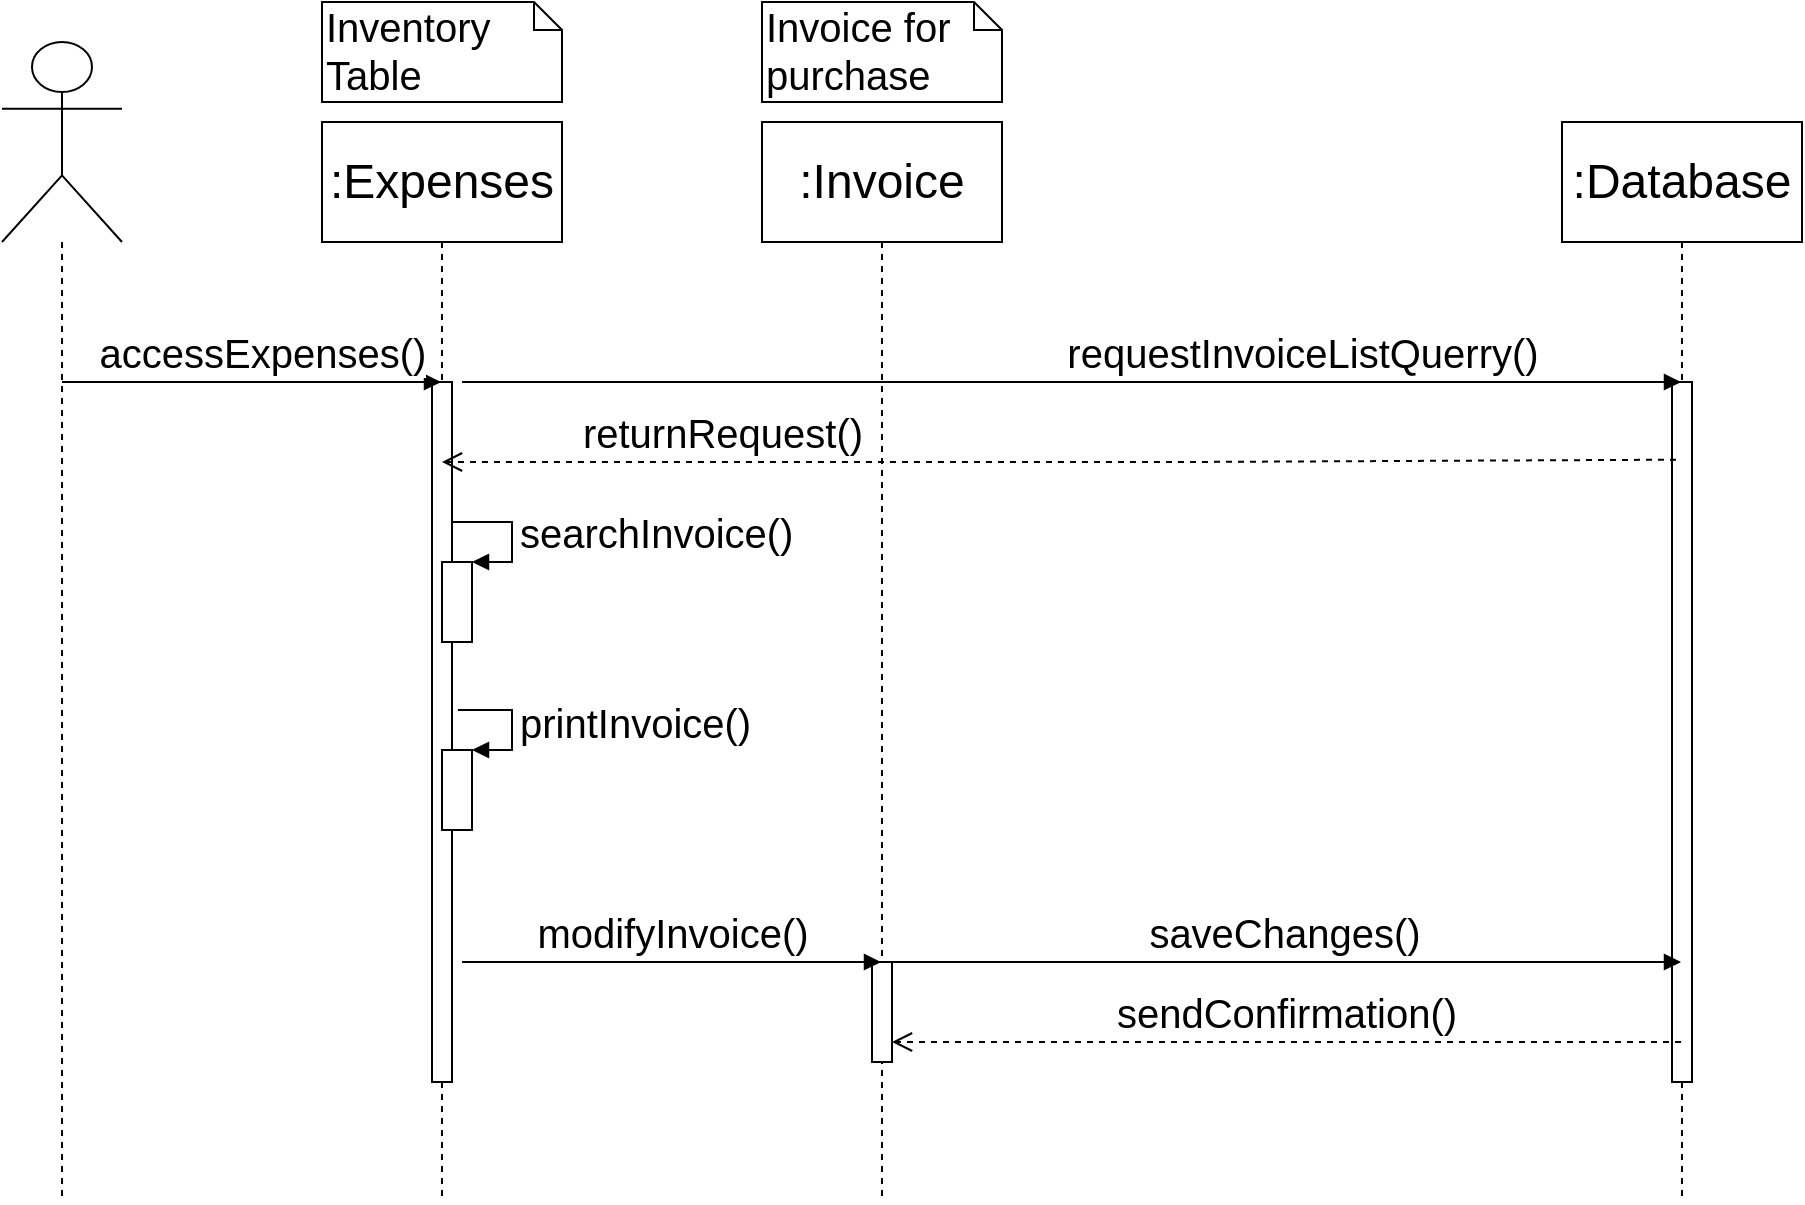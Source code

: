 <mxfile version="13.1.0" type="github">
  <diagram id="_vBL-X1PGghgKWmRLYzl" name="Page-1">
    <mxGraphModel dx="1303" dy="718" grid="1" gridSize="10" guides="1" tooltips="1" connect="1" arrows="1" fold="1" page="1" pageScale="1" pageWidth="1169" pageHeight="827" math="0" shadow="0">
      <root>
        <mxCell id="0" />
        <mxCell id="1" parent="0" />
        <mxCell id="t1x-JOoqdJyDRKMV1GtA-18" value=":Invoice" style="shape=umlLifeline;perimeter=lifelinePerimeter;whiteSpace=wrap;html=1;container=1;collapsible=0;recursiveResize=0;outlineConnect=0;size=60;fontSize=24;" parent="1" vertex="1">
          <mxGeometry x="420" y="60" width="120" height="540" as="geometry" />
        </mxCell>
        <mxCell id="t1x-JOoqdJyDRKMV1GtA-34" value="" style="html=1;points=[];perimeter=orthogonalPerimeter;fontSize=20;" parent="t1x-JOoqdJyDRKMV1GtA-18" vertex="1">
          <mxGeometry x="55" y="420" width="10" height="50" as="geometry" />
        </mxCell>
        <mxCell id="t1x-JOoqdJyDRKMV1GtA-5" value=":Database" style="shape=umlLifeline;perimeter=lifelinePerimeter;whiteSpace=wrap;html=1;container=1;collapsible=0;recursiveResize=0;outlineConnect=0;size=60;fontSize=24;" parent="1" vertex="1">
          <mxGeometry x="820" y="60" width="120" height="540" as="geometry" />
        </mxCell>
        <mxCell id="t1x-JOoqdJyDRKMV1GtA-32" value="" style="html=1;points=[];perimeter=orthogonalPerimeter;fontSize=20;" parent="t1x-JOoqdJyDRKMV1GtA-5" vertex="1">
          <mxGeometry x="55" y="130" width="10" height="350" as="geometry" />
        </mxCell>
        <mxCell id="t1x-JOoqdJyDRKMV1GtA-3" value=":Expenses" style="shape=umlLifeline;perimeter=lifelinePerimeter;whiteSpace=wrap;html=1;container=1;collapsible=0;recursiveResize=0;outlineConnect=0;size=60;fontSize=24;" parent="1" vertex="1">
          <mxGeometry x="200" y="60" width="120" height="540" as="geometry" />
        </mxCell>
        <mxCell id="t1x-JOoqdJyDRKMV1GtA-31" value="" style="html=1;points=[];perimeter=orthogonalPerimeter;fontSize=20;" parent="t1x-JOoqdJyDRKMV1GtA-3" vertex="1">
          <mxGeometry x="55" y="130" width="10" height="350" as="geometry" />
        </mxCell>
        <mxCell id="t1x-JOoqdJyDRKMV1GtA-11" value="" style="html=1;points=[];perimeter=orthogonalPerimeter;fontSize=20;" parent="t1x-JOoqdJyDRKMV1GtA-3" vertex="1">
          <mxGeometry x="60" y="220" width="15" height="40" as="geometry" />
        </mxCell>
        <mxCell id="t1x-JOoqdJyDRKMV1GtA-12" value="searchInvoice()" style="edgeStyle=orthogonalEdgeStyle;html=1;align=left;spacingLeft=2;endArrow=block;rounded=0;entryX=1;entryY=0;fontSize=20;" parent="t1x-JOoqdJyDRKMV1GtA-3" source="t1x-JOoqdJyDRKMV1GtA-31" target="t1x-JOoqdJyDRKMV1GtA-11" edge="1">
          <mxGeometry relative="1" as="geometry">
            <mxPoint x="70" y="200" as="sourcePoint" />
            <Array as="points">
              <mxPoint x="95" y="200" />
              <mxPoint x="95" y="220" />
            </Array>
          </mxGeometry>
        </mxCell>
        <mxCell id="QPCwKm5w5raKvDDIPp98-2" value="" style="html=1;points=[];perimeter=orthogonalPerimeter;fontSize=20;" vertex="1" parent="t1x-JOoqdJyDRKMV1GtA-3">
          <mxGeometry x="60" y="314" width="15" height="40" as="geometry" />
        </mxCell>
        <mxCell id="QPCwKm5w5raKvDDIPp98-3" value="printInvoice()" style="edgeStyle=orthogonalEdgeStyle;html=1;align=left;spacingLeft=2;endArrow=block;rounded=0;entryX=1;entryY=0;fontSize=20;" edge="1" target="QPCwKm5w5raKvDDIPp98-2" parent="t1x-JOoqdJyDRKMV1GtA-3">
          <mxGeometry x="-0.194" y="-6" relative="1" as="geometry">
            <mxPoint x="68" y="294" as="sourcePoint" />
            <Array as="points">
              <mxPoint x="95" y="294" />
            </Array>
            <mxPoint x="6" y="6" as="offset" />
          </mxGeometry>
        </mxCell>
        <mxCell id="t1x-JOoqdJyDRKMV1GtA-1" value="" style="shape=umlLifeline;participant=umlActor;perimeter=lifelinePerimeter;whiteSpace=wrap;html=1;container=1;collapsible=0;recursiveResize=0;verticalAlign=top;spacingTop=36;labelBackgroundColor=#ffffff;outlineConnect=0;size=100;" parent="1" vertex="1">
          <mxGeometry x="40" y="20" width="60" height="580" as="geometry" />
        </mxCell>
        <mxCell id="t1x-JOoqdJyDRKMV1GtA-8" value="accessExpenses()" style="html=1;verticalAlign=bottom;endArrow=block;fontSize=20;" parent="t1x-JOoqdJyDRKMV1GtA-1" target="t1x-JOoqdJyDRKMV1GtA-3" edge="1">
          <mxGeometry x="0.055" width="80" relative="1" as="geometry">
            <mxPoint x="30" y="170" as="sourcePoint" />
            <mxPoint x="110" y="170" as="targetPoint" />
            <Array as="points">
              <mxPoint x="130" y="170" />
            </Array>
            <mxPoint as="offset" />
          </mxGeometry>
        </mxCell>
        <mxCell id="t1x-JOoqdJyDRKMV1GtA-6" value="Inventory Table" style="shape=note;whiteSpace=wrap;html=1;size=14;verticalAlign=top;align=left;spacingTop=-6;fontSize=20;" parent="1" vertex="1">
          <mxGeometry x="200" width="120" height="50" as="geometry" />
        </mxCell>
        <mxCell id="t1x-JOoqdJyDRKMV1GtA-9" value="requestInvoiceListQuerry()" style="html=1;verticalAlign=bottom;endArrow=block;fontSize=20;" parent="1" target="t1x-JOoqdJyDRKMV1GtA-5" edge="1">
          <mxGeometry x="0.378" width="80" relative="1" as="geometry">
            <mxPoint x="270" y="190" as="sourcePoint" />
            <mxPoint x="350" y="190" as="targetPoint" />
            <Array as="points">
              <mxPoint x="270" y="190" />
            </Array>
            <mxPoint as="offset" />
          </mxGeometry>
        </mxCell>
        <mxCell id="t1x-JOoqdJyDRKMV1GtA-10" value="returnRequest()" style="html=1;verticalAlign=bottom;endArrow=open;dashed=1;endSize=8;fontSize=20;exitX=0.2;exitY=0.111;exitDx=0;exitDy=0;exitPerimeter=0;" parent="1" source="t1x-JOoqdJyDRKMV1GtA-32" target="t1x-JOoqdJyDRKMV1GtA-3" edge="1">
          <mxGeometry x="0.547" relative="1" as="geometry">
            <mxPoint x="790" y="220" as="sourcePoint" />
            <mxPoint x="670" y="220" as="targetPoint" />
            <mxPoint as="offset" />
            <Array as="points">
              <mxPoint x="630" y="230" />
            </Array>
          </mxGeometry>
        </mxCell>
        <mxCell id="t1x-JOoqdJyDRKMV1GtA-26" value="Invoice for purchase" style="shape=note;whiteSpace=wrap;html=1;size=14;verticalAlign=top;align=left;spacingTop=-6;fontSize=20;" parent="1" vertex="1">
          <mxGeometry x="420" width="120" height="50" as="geometry" />
        </mxCell>
        <mxCell id="Fg4e3nm4EIq3Di3TGo6C-3" value="saveChanges()" style="html=1;verticalAlign=bottom;endArrow=block;fontSize=20;" parent="1" edge="1" target="t1x-JOoqdJyDRKMV1GtA-5">
          <mxGeometry x="0.003" width="80" relative="1" as="geometry">
            <mxPoint x="480" y="480.0" as="sourcePoint" />
            <mxPoint x="659.5" y="480.0" as="targetPoint" />
            <mxPoint as="offset" />
          </mxGeometry>
        </mxCell>
        <mxCell id="Fg4e3nm4EIq3Di3TGo6C-4" value="sendConfirmation()" style="html=1;verticalAlign=bottom;endArrow=open;dashed=1;endSize=8;fontSize=20;" parent="1" target="t1x-JOoqdJyDRKMV1GtA-34" edge="1" source="t1x-JOoqdJyDRKMV1GtA-5">
          <mxGeometry relative="1" as="geometry">
            <mxPoint x="870" y="770" as="sourcePoint" />
            <mxPoint x="790" y="770" as="targetPoint" />
            <Array as="points">
              <mxPoint x="730" y="520" />
            </Array>
          </mxGeometry>
        </mxCell>
        <mxCell id="Fg4e3nm4EIq3Di3TGo6C-2" value="modifyInvoice()" style="html=1;verticalAlign=bottom;endArrow=block;fontSize=20;" parent="1" target="t1x-JOoqdJyDRKMV1GtA-18" edge="1">
          <mxGeometry width="80" relative="1" as="geometry">
            <mxPoint x="270" y="480" as="sourcePoint" />
            <mxPoint x="440" y="480" as="targetPoint" />
          </mxGeometry>
        </mxCell>
      </root>
    </mxGraphModel>
  </diagram>
</mxfile>
